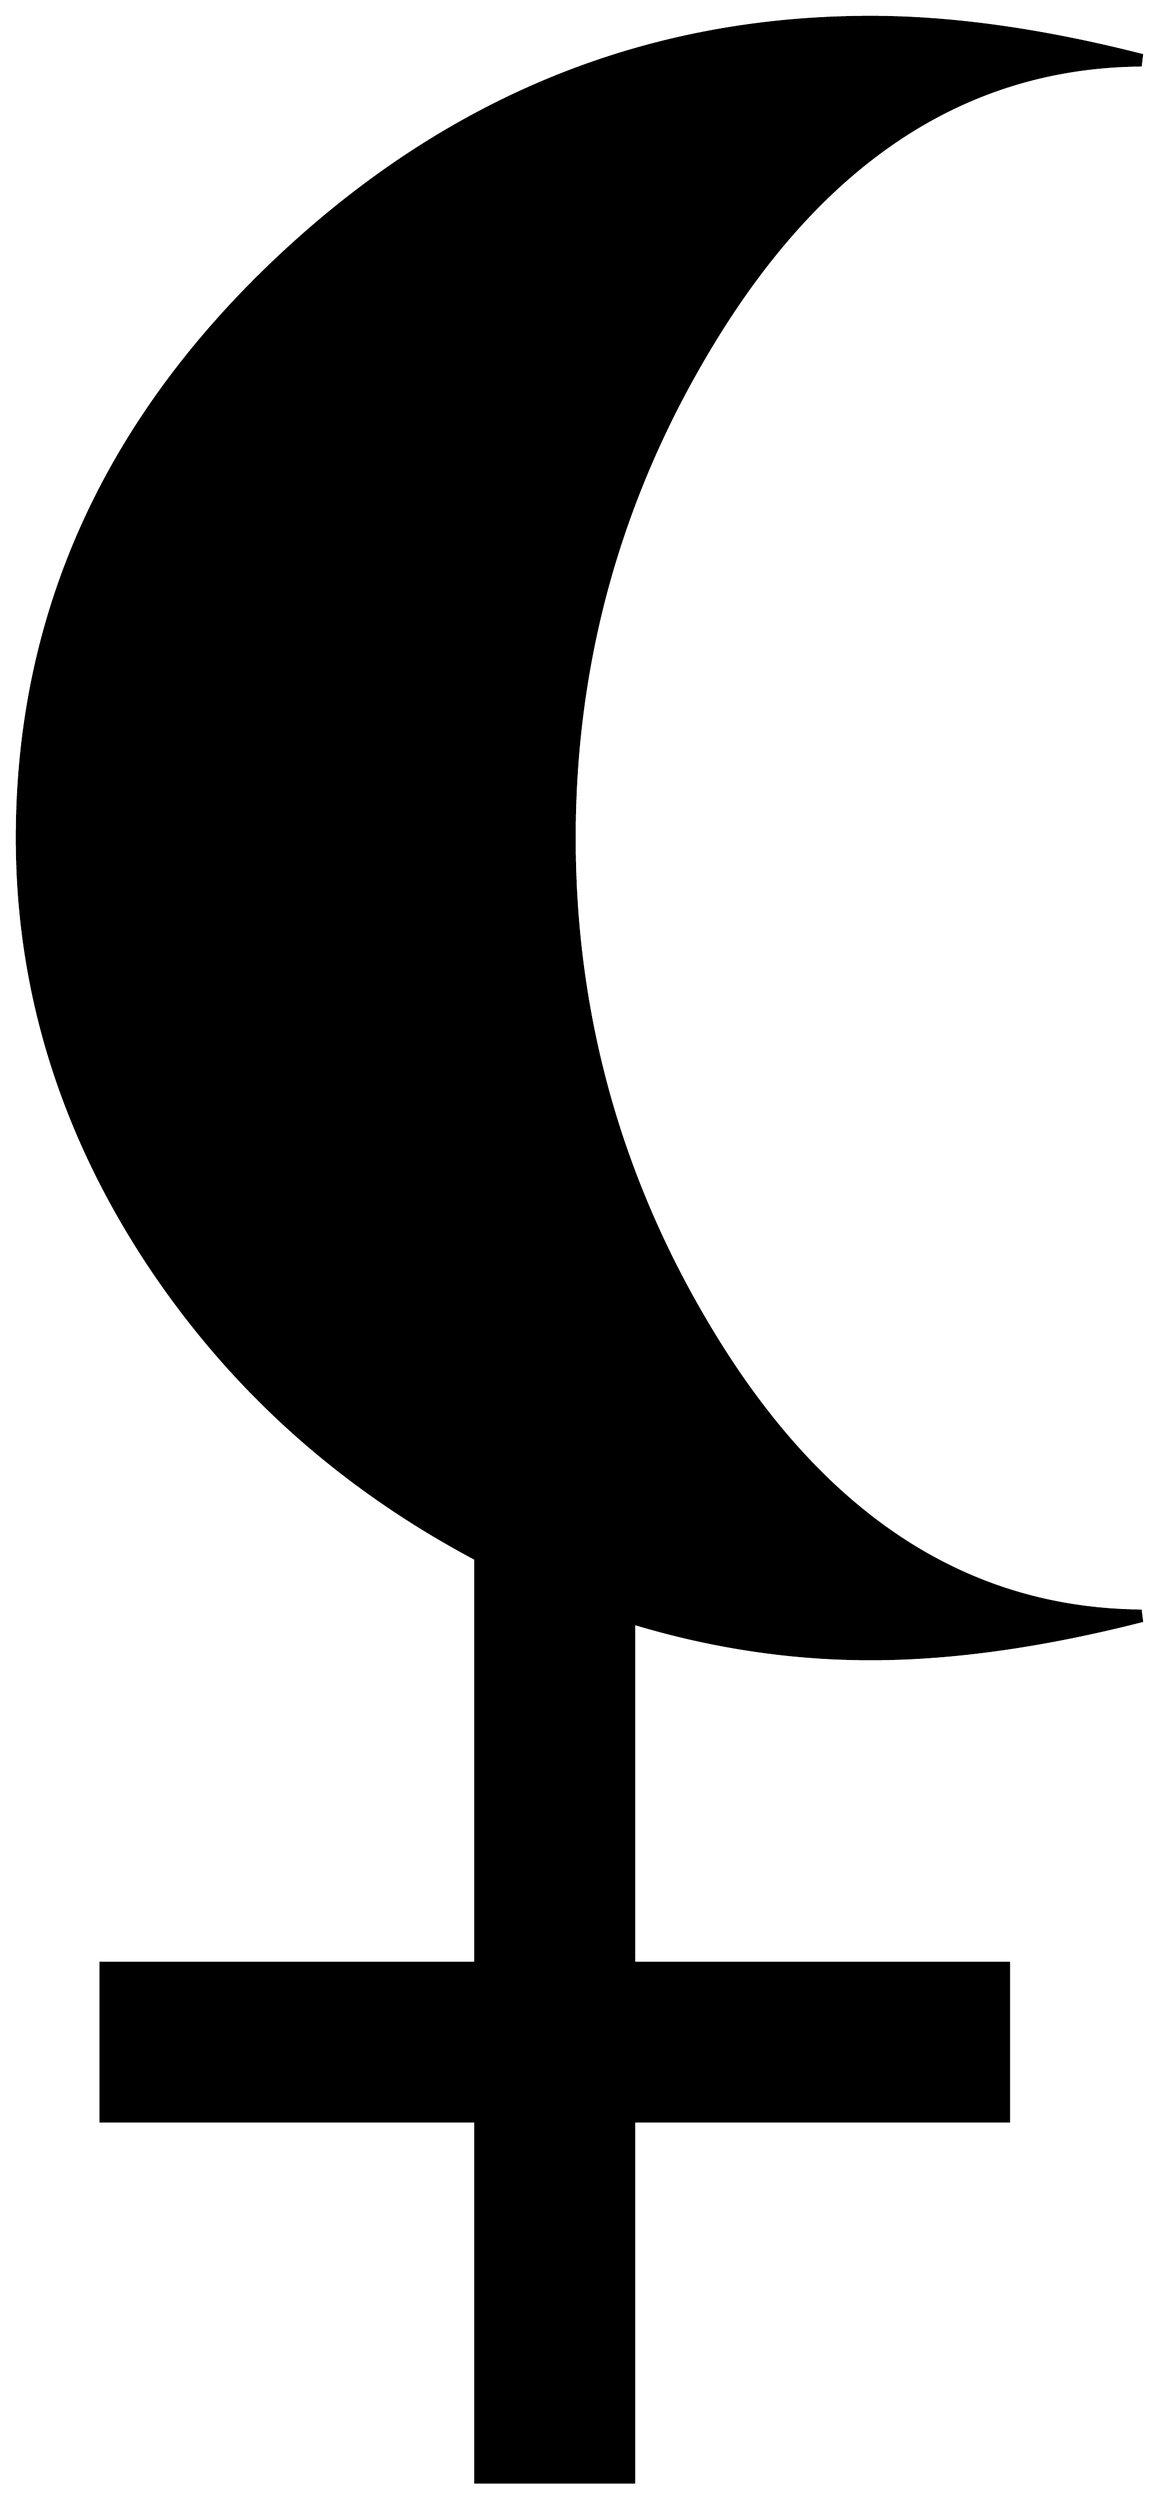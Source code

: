 


\begin{tikzpicture}[y=0.80pt, x=0.80pt, yscale=-1.0, xscale=1.0, inner sep=0pt, outer sep=0pt]
\begin{scope}[shift={(100.0,1687.0)},nonzero rule]
  \path[draw=.,fill=.,line width=1.600pt] (1061.0,-270.0) ..
    controls (982.333,-250.0) and (911.0,-240.0) .. (847.0,-240.0)
    .. controls (784.333,-240.0) and (722.0,-249.333) ..
    (660.0,-268.0) -- (660.0,0.0) -- (956.0,0.0) --
    (956.0,125.0) -- (660.0,125.0) -- (660.0,410.0) --
    (535.0,410.0) -- (535.0,125.0) -- (239.0,125.0) --
    (239.0,0.0) -- (535.0,0.0) -- (535.0,-319.0) .. controls
    (427.0,-376.333) and (340.333,-454.667) .. (275.0,-554.0) ..
    controls (207.0,-658.0) and (173.0,-769.333) .. (173.0,-888.0)
    .. controls (173.0,-1064.0) and (241.667,-1216.667) ..
    (379.0,-1346.0) .. controls (513.667,-1472.667) and
    (669.667,-1536.0) .. (847.0,-1536.0) .. controls
    (911.0,-1536.0) and (982.333,-1526.0) .. (1061.0,-1506.0) --
    (1060.0,-1498.0) .. controls (925.333,-1496.667) and
    (814.333,-1426.0) .. (727.0,-1286.0) .. controls
    (651.0,-1164.0) and (613.0,-1031.333) .. (613.0,-888.0) ..
    controls (613.0,-744.667) and (651.0,-612.0) .. (727.0,-490.0)
    .. controls (814.333,-350.0) and (925.333,-279.333) ..
    (1060.0,-278.0) -- (1061.0,-270.0) -- cycle;
\end{scope}

\end{tikzpicture}

